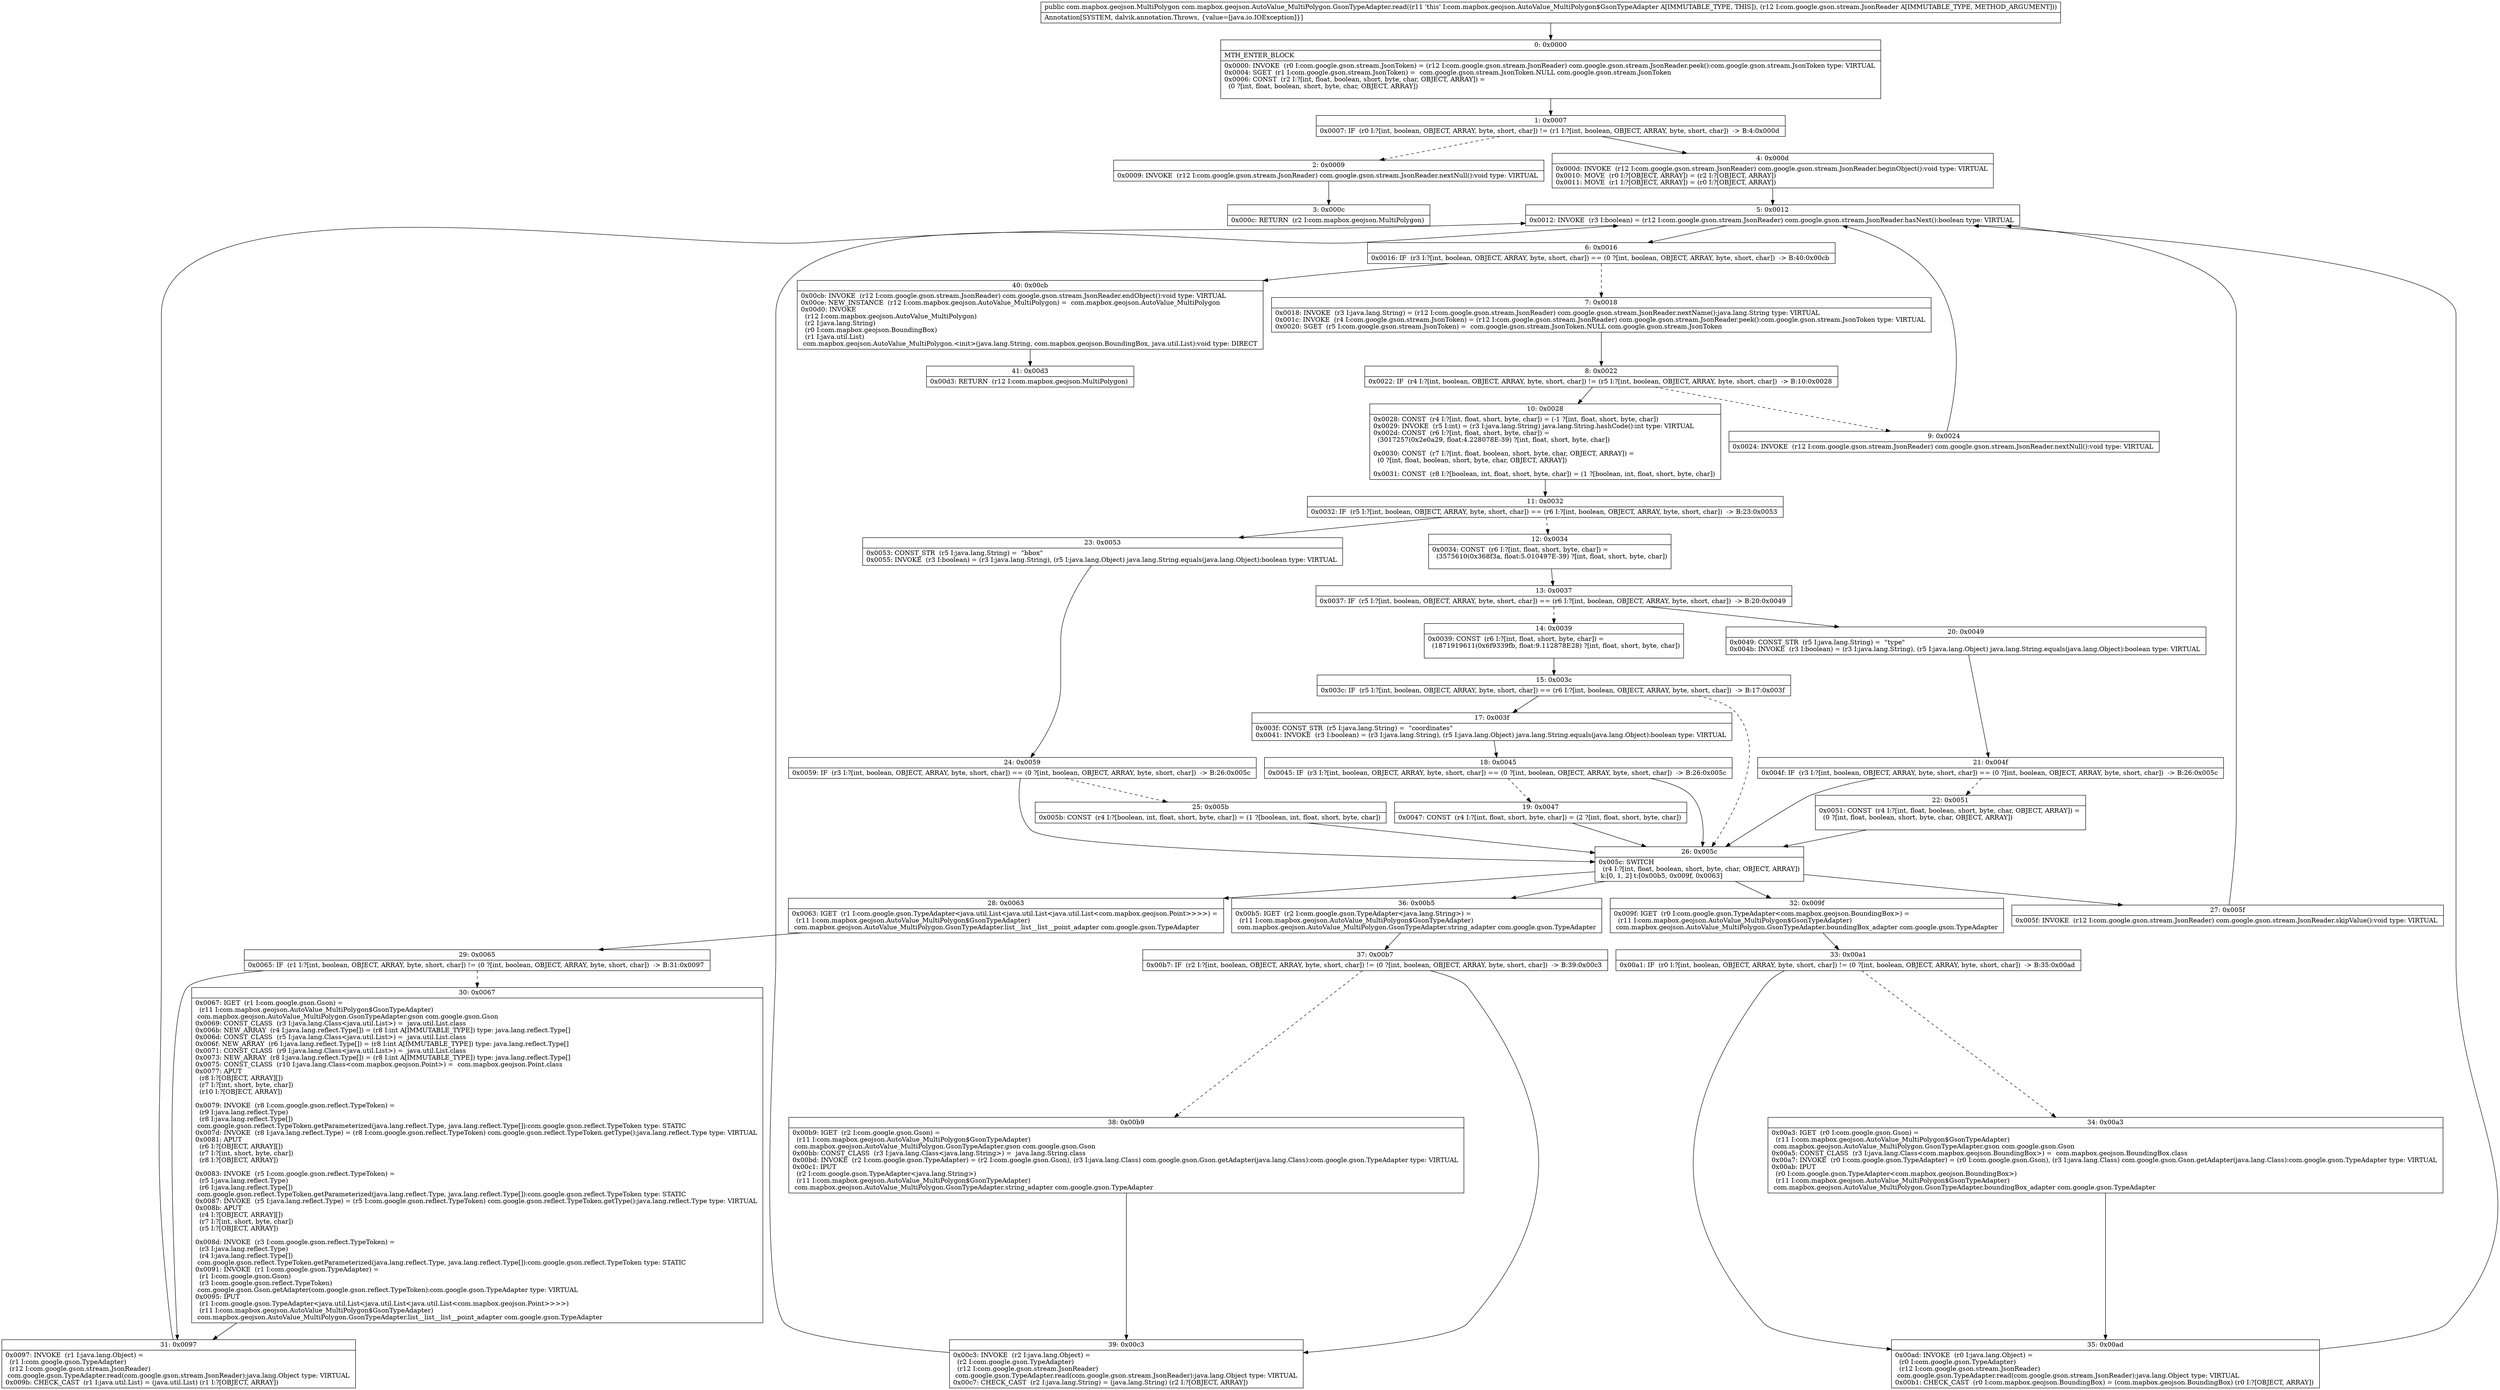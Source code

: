 digraph "CFG forcom.mapbox.geojson.AutoValue_MultiPolygon.GsonTypeAdapter.read(Lcom\/google\/gson\/stream\/JsonReader;)Lcom\/mapbox\/geojson\/MultiPolygon;" {
Node_0 [shape=record,label="{0\:\ 0x0000|MTH_ENTER_BLOCK\l|0x0000: INVOKE  (r0 I:com.google.gson.stream.JsonToken) = (r12 I:com.google.gson.stream.JsonReader) com.google.gson.stream.JsonReader.peek():com.google.gson.stream.JsonToken type: VIRTUAL \l0x0004: SGET  (r1 I:com.google.gson.stream.JsonToken) =  com.google.gson.stream.JsonToken.NULL com.google.gson.stream.JsonToken \l0x0006: CONST  (r2 I:?[int, float, boolean, short, byte, char, OBJECT, ARRAY]) = \l  (0 ?[int, float, boolean, short, byte, char, OBJECT, ARRAY])\l \l}"];
Node_1 [shape=record,label="{1\:\ 0x0007|0x0007: IF  (r0 I:?[int, boolean, OBJECT, ARRAY, byte, short, char]) != (r1 I:?[int, boolean, OBJECT, ARRAY, byte, short, char])  \-\> B:4:0x000d \l}"];
Node_2 [shape=record,label="{2\:\ 0x0009|0x0009: INVOKE  (r12 I:com.google.gson.stream.JsonReader) com.google.gson.stream.JsonReader.nextNull():void type: VIRTUAL \l}"];
Node_3 [shape=record,label="{3\:\ 0x000c|0x000c: RETURN  (r2 I:com.mapbox.geojson.MultiPolygon) \l}"];
Node_4 [shape=record,label="{4\:\ 0x000d|0x000d: INVOKE  (r12 I:com.google.gson.stream.JsonReader) com.google.gson.stream.JsonReader.beginObject():void type: VIRTUAL \l0x0010: MOVE  (r0 I:?[OBJECT, ARRAY]) = (r2 I:?[OBJECT, ARRAY]) \l0x0011: MOVE  (r1 I:?[OBJECT, ARRAY]) = (r0 I:?[OBJECT, ARRAY]) \l}"];
Node_5 [shape=record,label="{5\:\ 0x0012|0x0012: INVOKE  (r3 I:boolean) = (r12 I:com.google.gson.stream.JsonReader) com.google.gson.stream.JsonReader.hasNext():boolean type: VIRTUAL \l}"];
Node_6 [shape=record,label="{6\:\ 0x0016|0x0016: IF  (r3 I:?[int, boolean, OBJECT, ARRAY, byte, short, char]) == (0 ?[int, boolean, OBJECT, ARRAY, byte, short, char])  \-\> B:40:0x00cb \l}"];
Node_7 [shape=record,label="{7\:\ 0x0018|0x0018: INVOKE  (r3 I:java.lang.String) = (r12 I:com.google.gson.stream.JsonReader) com.google.gson.stream.JsonReader.nextName():java.lang.String type: VIRTUAL \l0x001c: INVOKE  (r4 I:com.google.gson.stream.JsonToken) = (r12 I:com.google.gson.stream.JsonReader) com.google.gson.stream.JsonReader.peek():com.google.gson.stream.JsonToken type: VIRTUAL \l0x0020: SGET  (r5 I:com.google.gson.stream.JsonToken) =  com.google.gson.stream.JsonToken.NULL com.google.gson.stream.JsonToken \l}"];
Node_8 [shape=record,label="{8\:\ 0x0022|0x0022: IF  (r4 I:?[int, boolean, OBJECT, ARRAY, byte, short, char]) != (r5 I:?[int, boolean, OBJECT, ARRAY, byte, short, char])  \-\> B:10:0x0028 \l}"];
Node_9 [shape=record,label="{9\:\ 0x0024|0x0024: INVOKE  (r12 I:com.google.gson.stream.JsonReader) com.google.gson.stream.JsonReader.nextNull():void type: VIRTUAL \l}"];
Node_10 [shape=record,label="{10\:\ 0x0028|0x0028: CONST  (r4 I:?[int, float, short, byte, char]) = (\-1 ?[int, float, short, byte, char]) \l0x0029: INVOKE  (r5 I:int) = (r3 I:java.lang.String) java.lang.String.hashCode():int type: VIRTUAL \l0x002d: CONST  (r6 I:?[int, float, short, byte, char]) = \l  (3017257(0x2e0a29, float:4.228078E\-39) ?[int, float, short, byte, char])\l \l0x0030: CONST  (r7 I:?[int, float, boolean, short, byte, char, OBJECT, ARRAY]) = \l  (0 ?[int, float, boolean, short, byte, char, OBJECT, ARRAY])\l \l0x0031: CONST  (r8 I:?[boolean, int, float, short, byte, char]) = (1 ?[boolean, int, float, short, byte, char]) \l}"];
Node_11 [shape=record,label="{11\:\ 0x0032|0x0032: IF  (r5 I:?[int, boolean, OBJECT, ARRAY, byte, short, char]) == (r6 I:?[int, boolean, OBJECT, ARRAY, byte, short, char])  \-\> B:23:0x0053 \l}"];
Node_12 [shape=record,label="{12\:\ 0x0034|0x0034: CONST  (r6 I:?[int, float, short, byte, char]) = \l  (3575610(0x368f3a, float:5.010497E\-39) ?[int, float, short, byte, char])\l \l}"];
Node_13 [shape=record,label="{13\:\ 0x0037|0x0037: IF  (r5 I:?[int, boolean, OBJECT, ARRAY, byte, short, char]) == (r6 I:?[int, boolean, OBJECT, ARRAY, byte, short, char])  \-\> B:20:0x0049 \l}"];
Node_14 [shape=record,label="{14\:\ 0x0039|0x0039: CONST  (r6 I:?[int, float, short, byte, char]) = \l  (1871919611(0x6f9339fb, float:9.112878E28) ?[int, float, short, byte, char])\l \l}"];
Node_15 [shape=record,label="{15\:\ 0x003c|0x003c: IF  (r5 I:?[int, boolean, OBJECT, ARRAY, byte, short, char]) == (r6 I:?[int, boolean, OBJECT, ARRAY, byte, short, char])  \-\> B:17:0x003f \l}"];
Node_17 [shape=record,label="{17\:\ 0x003f|0x003f: CONST_STR  (r5 I:java.lang.String) =  \"coordinates\" \l0x0041: INVOKE  (r3 I:boolean) = (r3 I:java.lang.String), (r5 I:java.lang.Object) java.lang.String.equals(java.lang.Object):boolean type: VIRTUAL \l}"];
Node_18 [shape=record,label="{18\:\ 0x0045|0x0045: IF  (r3 I:?[int, boolean, OBJECT, ARRAY, byte, short, char]) == (0 ?[int, boolean, OBJECT, ARRAY, byte, short, char])  \-\> B:26:0x005c \l}"];
Node_19 [shape=record,label="{19\:\ 0x0047|0x0047: CONST  (r4 I:?[int, float, short, byte, char]) = (2 ?[int, float, short, byte, char]) \l}"];
Node_20 [shape=record,label="{20\:\ 0x0049|0x0049: CONST_STR  (r5 I:java.lang.String) =  \"type\" \l0x004b: INVOKE  (r3 I:boolean) = (r3 I:java.lang.String), (r5 I:java.lang.Object) java.lang.String.equals(java.lang.Object):boolean type: VIRTUAL \l}"];
Node_21 [shape=record,label="{21\:\ 0x004f|0x004f: IF  (r3 I:?[int, boolean, OBJECT, ARRAY, byte, short, char]) == (0 ?[int, boolean, OBJECT, ARRAY, byte, short, char])  \-\> B:26:0x005c \l}"];
Node_22 [shape=record,label="{22\:\ 0x0051|0x0051: CONST  (r4 I:?[int, float, boolean, short, byte, char, OBJECT, ARRAY]) = \l  (0 ?[int, float, boolean, short, byte, char, OBJECT, ARRAY])\l \l}"];
Node_23 [shape=record,label="{23\:\ 0x0053|0x0053: CONST_STR  (r5 I:java.lang.String) =  \"bbox\" \l0x0055: INVOKE  (r3 I:boolean) = (r3 I:java.lang.String), (r5 I:java.lang.Object) java.lang.String.equals(java.lang.Object):boolean type: VIRTUAL \l}"];
Node_24 [shape=record,label="{24\:\ 0x0059|0x0059: IF  (r3 I:?[int, boolean, OBJECT, ARRAY, byte, short, char]) == (0 ?[int, boolean, OBJECT, ARRAY, byte, short, char])  \-\> B:26:0x005c \l}"];
Node_25 [shape=record,label="{25\:\ 0x005b|0x005b: CONST  (r4 I:?[boolean, int, float, short, byte, char]) = (1 ?[boolean, int, float, short, byte, char]) \l}"];
Node_26 [shape=record,label="{26\:\ 0x005c|0x005c: SWITCH  \l  (r4 I:?[int, float, boolean, short, byte, char, OBJECT, ARRAY])\l k:[0, 1, 2] t:[0x00b5, 0x009f, 0x0063] \l}"];
Node_27 [shape=record,label="{27\:\ 0x005f|0x005f: INVOKE  (r12 I:com.google.gson.stream.JsonReader) com.google.gson.stream.JsonReader.skipValue():void type: VIRTUAL \l}"];
Node_28 [shape=record,label="{28\:\ 0x0063|0x0063: IGET  (r1 I:com.google.gson.TypeAdapter\<java.util.List\<java.util.List\<java.util.List\<com.mapbox.geojson.Point\>\>\>\>) = \l  (r11 I:com.mapbox.geojson.AutoValue_MultiPolygon$GsonTypeAdapter)\l com.mapbox.geojson.AutoValue_MultiPolygon.GsonTypeAdapter.list__list__list__point_adapter com.google.gson.TypeAdapter \l}"];
Node_29 [shape=record,label="{29\:\ 0x0065|0x0065: IF  (r1 I:?[int, boolean, OBJECT, ARRAY, byte, short, char]) != (0 ?[int, boolean, OBJECT, ARRAY, byte, short, char])  \-\> B:31:0x0097 \l}"];
Node_30 [shape=record,label="{30\:\ 0x0067|0x0067: IGET  (r1 I:com.google.gson.Gson) = \l  (r11 I:com.mapbox.geojson.AutoValue_MultiPolygon$GsonTypeAdapter)\l com.mapbox.geojson.AutoValue_MultiPolygon.GsonTypeAdapter.gson com.google.gson.Gson \l0x0069: CONST_CLASS  (r3 I:java.lang.Class\<java.util.List\>) =  java.util.List.class \l0x006b: NEW_ARRAY  (r4 I:java.lang.reflect.Type[]) = (r8 I:int A[IMMUTABLE_TYPE]) type: java.lang.reflect.Type[] \l0x006d: CONST_CLASS  (r5 I:java.lang.Class\<java.util.List\>) =  java.util.List.class \l0x006f: NEW_ARRAY  (r6 I:java.lang.reflect.Type[]) = (r8 I:int A[IMMUTABLE_TYPE]) type: java.lang.reflect.Type[] \l0x0071: CONST_CLASS  (r9 I:java.lang.Class\<java.util.List\>) =  java.util.List.class \l0x0073: NEW_ARRAY  (r8 I:java.lang.reflect.Type[]) = (r8 I:int A[IMMUTABLE_TYPE]) type: java.lang.reflect.Type[] \l0x0075: CONST_CLASS  (r10 I:java.lang.Class\<com.mapbox.geojson.Point\>) =  com.mapbox.geojson.Point.class \l0x0077: APUT  \l  (r8 I:?[OBJECT, ARRAY][])\l  (r7 I:?[int, short, byte, char])\l  (r10 I:?[OBJECT, ARRAY])\l \l0x0079: INVOKE  (r8 I:com.google.gson.reflect.TypeToken) = \l  (r9 I:java.lang.reflect.Type)\l  (r8 I:java.lang.reflect.Type[])\l com.google.gson.reflect.TypeToken.getParameterized(java.lang.reflect.Type, java.lang.reflect.Type[]):com.google.gson.reflect.TypeToken type: STATIC \l0x007d: INVOKE  (r8 I:java.lang.reflect.Type) = (r8 I:com.google.gson.reflect.TypeToken) com.google.gson.reflect.TypeToken.getType():java.lang.reflect.Type type: VIRTUAL \l0x0081: APUT  \l  (r6 I:?[OBJECT, ARRAY][])\l  (r7 I:?[int, short, byte, char])\l  (r8 I:?[OBJECT, ARRAY])\l \l0x0083: INVOKE  (r5 I:com.google.gson.reflect.TypeToken) = \l  (r5 I:java.lang.reflect.Type)\l  (r6 I:java.lang.reflect.Type[])\l com.google.gson.reflect.TypeToken.getParameterized(java.lang.reflect.Type, java.lang.reflect.Type[]):com.google.gson.reflect.TypeToken type: STATIC \l0x0087: INVOKE  (r5 I:java.lang.reflect.Type) = (r5 I:com.google.gson.reflect.TypeToken) com.google.gson.reflect.TypeToken.getType():java.lang.reflect.Type type: VIRTUAL \l0x008b: APUT  \l  (r4 I:?[OBJECT, ARRAY][])\l  (r7 I:?[int, short, byte, char])\l  (r5 I:?[OBJECT, ARRAY])\l \l0x008d: INVOKE  (r3 I:com.google.gson.reflect.TypeToken) = \l  (r3 I:java.lang.reflect.Type)\l  (r4 I:java.lang.reflect.Type[])\l com.google.gson.reflect.TypeToken.getParameterized(java.lang.reflect.Type, java.lang.reflect.Type[]):com.google.gson.reflect.TypeToken type: STATIC \l0x0091: INVOKE  (r1 I:com.google.gson.TypeAdapter) = \l  (r1 I:com.google.gson.Gson)\l  (r3 I:com.google.gson.reflect.TypeToken)\l com.google.gson.Gson.getAdapter(com.google.gson.reflect.TypeToken):com.google.gson.TypeAdapter type: VIRTUAL \l0x0095: IPUT  \l  (r1 I:com.google.gson.TypeAdapter\<java.util.List\<java.util.List\<java.util.List\<com.mapbox.geojson.Point\>\>\>\>)\l  (r11 I:com.mapbox.geojson.AutoValue_MultiPolygon$GsonTypeAdapter)\l com.mapbox.geojson.AutoValue_MultiPolygon.GsonTypeAdapter.list__list__list__point_adapter com.google.gson.TypeAdapter \l}"];
Node_31 [shape=record,label="{31\:\ 0x0097|0x0097: INVOKE  (r1 I:java.lang.Object) = \l  (r1 I:com.google.gson.TypeAdapter)\l  (r12 I:com.google.gson.stream.JsonReader)\l com.google.gson.TypeAdapter.read(com.google.gson.stream.JsonReader):java.lang.Object type: VIRTUAL \l0x009b: CHECK_CAST  (r1 I:java.util.List) = (java.util.List) (r1 I:?[OBJECT, ARRAY]) \l}"];
Node_32 [shape=record,label="{32\:\ 0x009f|0x009f: IGET  (r0 I:com.google.gson.TypeAdapter\<com.mapbox.geojson.BoundingBox\>) = \l  (r11 I:com.mapbox.geojson.AutoValue_MultiPolygon$GsonTypeAdapter)\l com.mapbox.geojson.AutoValue_MultiPolygon.GsonTypeAdapter.boundingBox_adapter com.google.gson.TypeAdapter \l}"];
Node_33 [shape=record,label="{33\:\ 0x00a1|0x00a1: IF  (r0 I:?[int, boolean, OBJECT, ARRAY, byte, short, char]) != (0 ?[int, boolean, OBJECT, ARRAY, byte, short, char])  \-\> B:35:0x00ad \l}"];
Node_34 [shape=record,label="{34\:\ 0x00a3|0x00a3: IGET  (r0 I:com.google.gson.Gson) = \l  (r11 I:com.mapbox.geojson.AutoValue_MultiPolygon$GsonTypeAdapter)\l com.mapbox.geojson.AutoValue_MultiPolygon.GsonTypeAdapter.gson com.google.gson.Gson \l0x00a5: CONST_CLASS  (r3 I:java.lang.Class\<com.mapbox.geojson.BoundingBox\>) =  com.mapbox.geojson.BoundingBox.class \l0x00a7: INVOKE  (r0 I:com.google.gson.TypeAdapter) = (r0 I:com.google.gson.Gson), (r3 I:java.lang.Class) com.google.gson.Gson.getAdapter(java.lang.Class):com.google.gson.TypeAdapter type: VIRTUAL \l0x00ab: IPUT  \l  (r0 I:com.google.gson.TypeAdapter\<com.mapbox.geojson.BoundingBox\>)\l  (r11 I:com.mapbox.geojson.AutoValue_MultiPolygon$GsonTypeAdapter)\l com.mapbox.geojson.AutoValue_MultiPolygon.GsonTypeAdapter.boundingBox_adapter com.google.gson.TypeAdapter \l}"];
Node_35 [shape=record,label="{35\:\ 0x00ad|0x00ad: INVOKE  (r0 I:java.lang.Object) = \l  (r0 I:com.google.gson.TypeAdapter)\l  (r12 I:com.google.gson.stream.JsonReader)\l com.google.gson.TypeAdapter.read(com.google.gson.stream.JsonReader):java.lang.Object type: VIRTUAL \l0x00b1: CHECK_CAST  (r0 I:com.mapbox.geojson.BoundingBox) = (com.mapbox.geojson.BoundingBox) (r0 I:?[OBJECT, ARRAY]) \l}"];
Node_36 [shape=record,label="{36\:\ 0x00b5|0x00b5: IGET  (r2 I:com.google.gson.TypeAdapter\<java.lang.String\>) = \l  (r11 I:com.mapbox.geojson.AutoValue_MultiPolygon$GsonTypeAdapter)\l com.mapbox.geojson.AutoValue_MultiPolygon.GsonTypeAdapter.string_adapter com.google.gson.TypeAdapter \l}"];
Node_37 [shape=record,label="{37\:\ 0x00b7|0x00b7: IF  (r2 I:?[int, boolean, OBJECT, ARRAY, byte, short, char]) != (0 ?[int, boolean, OBJECT, ARRAY, byte, short, char])  \-\> B:39:0x00c3 \l}"];
Node_38 [shape=record,label="{38\:\ 0x00b9|0x00b9: IGET  (r2 I:com.google.gson.Gson) = \l  (r11 I:com.mapbox.geojson.AutoValue_MultiPolygon$GsonTypeAdapter)\l com.mapbox.geojson.AutoValue_MultiPolygon.GsonTypeAdapter.gson com.google.gson.Gson \l0x00bb: CONST_CLASS  (r3 I:java.lang.Class\<java.lang.String\>) =  java.lang.String.class \l0x00bd: INVOKE  (r2 I:com.google.gson.TypeAdapter) = (r2 I:com.google.gson.Gson), (r3 I:java.lang.Class) com.google.gson.Gson.getAdapter(java.lang.Class):com.google.gson.TypeAdapter type: VIRTUAL \l0x00c1: IPUT  \l  (r2 I:com.google.gson.TypeAdapter\<java.lang.String\>)\l  (r11 I:com.mapbox.geojson.AutoValue_MultiPolygon$GsonTypeAdapter)\l com.mapbox.geojson.AutoValue_MultiPolygon.GsonTypeAdapter.string_adapter com.google.gson.TypeAdapter \l}"];
Node_39 [shape=record,label="{39\:\ 0x00c3|0x00c3: INVOKE  (r2 I:java.lang.Object) = \l  (r2 I:com.google.gson.TypeAdapter)\l  (r12 I:com.google.gson.stream.JsonReader)\l com.google.gson.TypeAdapter.read(com.google.gson.stream.JsonReader):java.lang.Object type: VIRTUAL \l0x00c7: CHECK_CAST  (r2 I:java.lang.String) = (java.lang.String) (r2 I:?[OBJECT, ARRAY]) \l}"];
Node_40 [shape=record,label="{40\:\ 0x00cb|0x00cb: INVOKE  (r12 I:com.google.gson.stream.JsonReader) com.google.gson.stream.JsonReader.endObject():void type: VIRTUAL \l0x00ce: NEW_INSTANCE  (r12 I:com.mapbox.geojson.AutoValue_MultiPolygon) =  com.mapbox.geojson.AutoValue_MultiPolygon \l0x00d0: INVOKE  \l  (r12 I:com.mapbox.geojson.AutoValue_MultiPolygon)\l  (r2 I:java.lang.String)\l  (r0 I:com.mapbox.geojson.BoundingBox)\l  (r1 I:java.util.List)\l com.mapbox.geojson.AutoValue_MultiPolygon.\<init\>(java.lang.String, com.mapbox.geojson.BoundingBox, java.util.List):void type: DIRECT \l}"];
Node_41 [shape=record,label="{41\:\ 0x00d3|0x00d3: RETURN  (r12 I:com.mapbox.geojson.MultiPolygon) \l}"];
MethodNode[shape=record,label="{public com.mapbox.geojson.MultiPolygon com.mapbox.geojson.AutoValue_MultiPolygon.GsonTypeAdapter.read((r11 'this' I:com.mapbox.geojson.AutoValue_MultiPolygon$GsonTypeAdapter A[IMMUTABLE_TYPE, THIS]), (r12 I:com.google.gson.stream.JsonReader A[IMMUTABLE_TYPE, METHOD_ARGUMENT]))  | Annotation[SYSTEM, dalvik.annotation.Throws, \{value=[java.io.IOException]\}]\l}"];
MethodNode -> Node_0;
Node_0 -> Node_1;
Node_1 -> Node_2[style=dashed];
Node_1 -> Node_4;
Node_2 -> Node_3;
Node_4 -> Node_5;
Node_5 -> Node_6;
Node_6 -> Node_7[style=dashed];
Node_6 -> Node_40;
Node_7 -> Node_8;
Node_8 -> Node_9[style=dashed];
Node_8 -> Node_10;
Node_9 -> Node_5;
Node_10 -> Node_11;
Node_11 -> Node_12[style=dashed];
Node_11 -> Node_23;
Node_12 -> Node_13;
Node_13 -> Node_14[style=dashed];
Node_13 -> Node_20;
Node_14 -> Node_15;
Node_15 -> Node_17;
Node_15 -> Node_26[style=dashed];
Node_17 -> Node_18;
Node_18 -> Node_19[style=dashed];
Node_18 -> Node_26;
Node_19 -> Node_26;
Node_20 -> Node_21;
Node_21 -> Node_22[style=dashed];
Node_21 -> Node_26;
Node_22 -> Node_26;
Node_23 -> Node_24;
Node_24 -> Node_25[style=dashed];
Node_24 -> Node_26;
Node_25 -> Node_26;
Node_26 -> Node_27;
Node_26 -> Node_28;
Node_26 -> Node_32;
Node_26 -> Node_36;
Node_27 -> Node_5;
Node_28 -> Node_29;
Node_29 -> Node_30[style=dashed];
Node_29 -> Node_31;
Node_30 -> Node_31;
Node_31 -> Node_5;
Node_32 -> Node_33;
Node_33 -> Node_34[style=dashed];
Node_33 -> Node_35;
Node_34 -> Node_35;
Node_35 -> Node_5;
Node_36 -> Node_37;
Node_37 -> Node_38[style=dashed];
Node_37 -> Node_39;
Node_38 -> Node_39;
Node_39 -> Node_5;
Node_40 -> Node_41;
}


